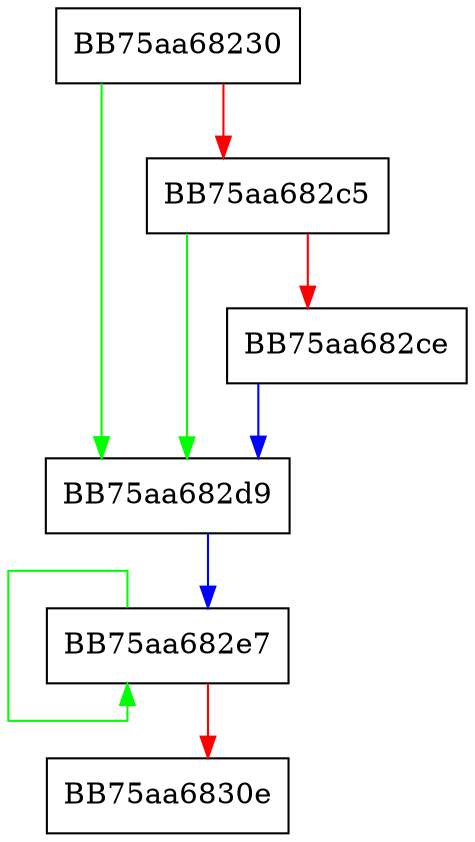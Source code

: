 digraph ComputeFileQueryInfo {
  node [shape="box"];
  graph [splines=ortho];
  BB75aa68230 -> BB75aa682d9 [color="green"];
  BB75aa68230 -> BB75aa682c5 [color="red"];
  BB75aa682c5 -> BB75aa682d9 [color="green"];
  BB75aa682c5 -> BB75aa682ce [color="red"];
  BB75aa682ce -> BB75aa682d9 [color="blue"];
  BB75aa682d9 -> BB75aa682e7 [color="blue"];
  BB75aa682e7 -> BB75aa682e7 [color="green"];
  BB75aa682e7 -> BB75aa6830e [color="red"];
}